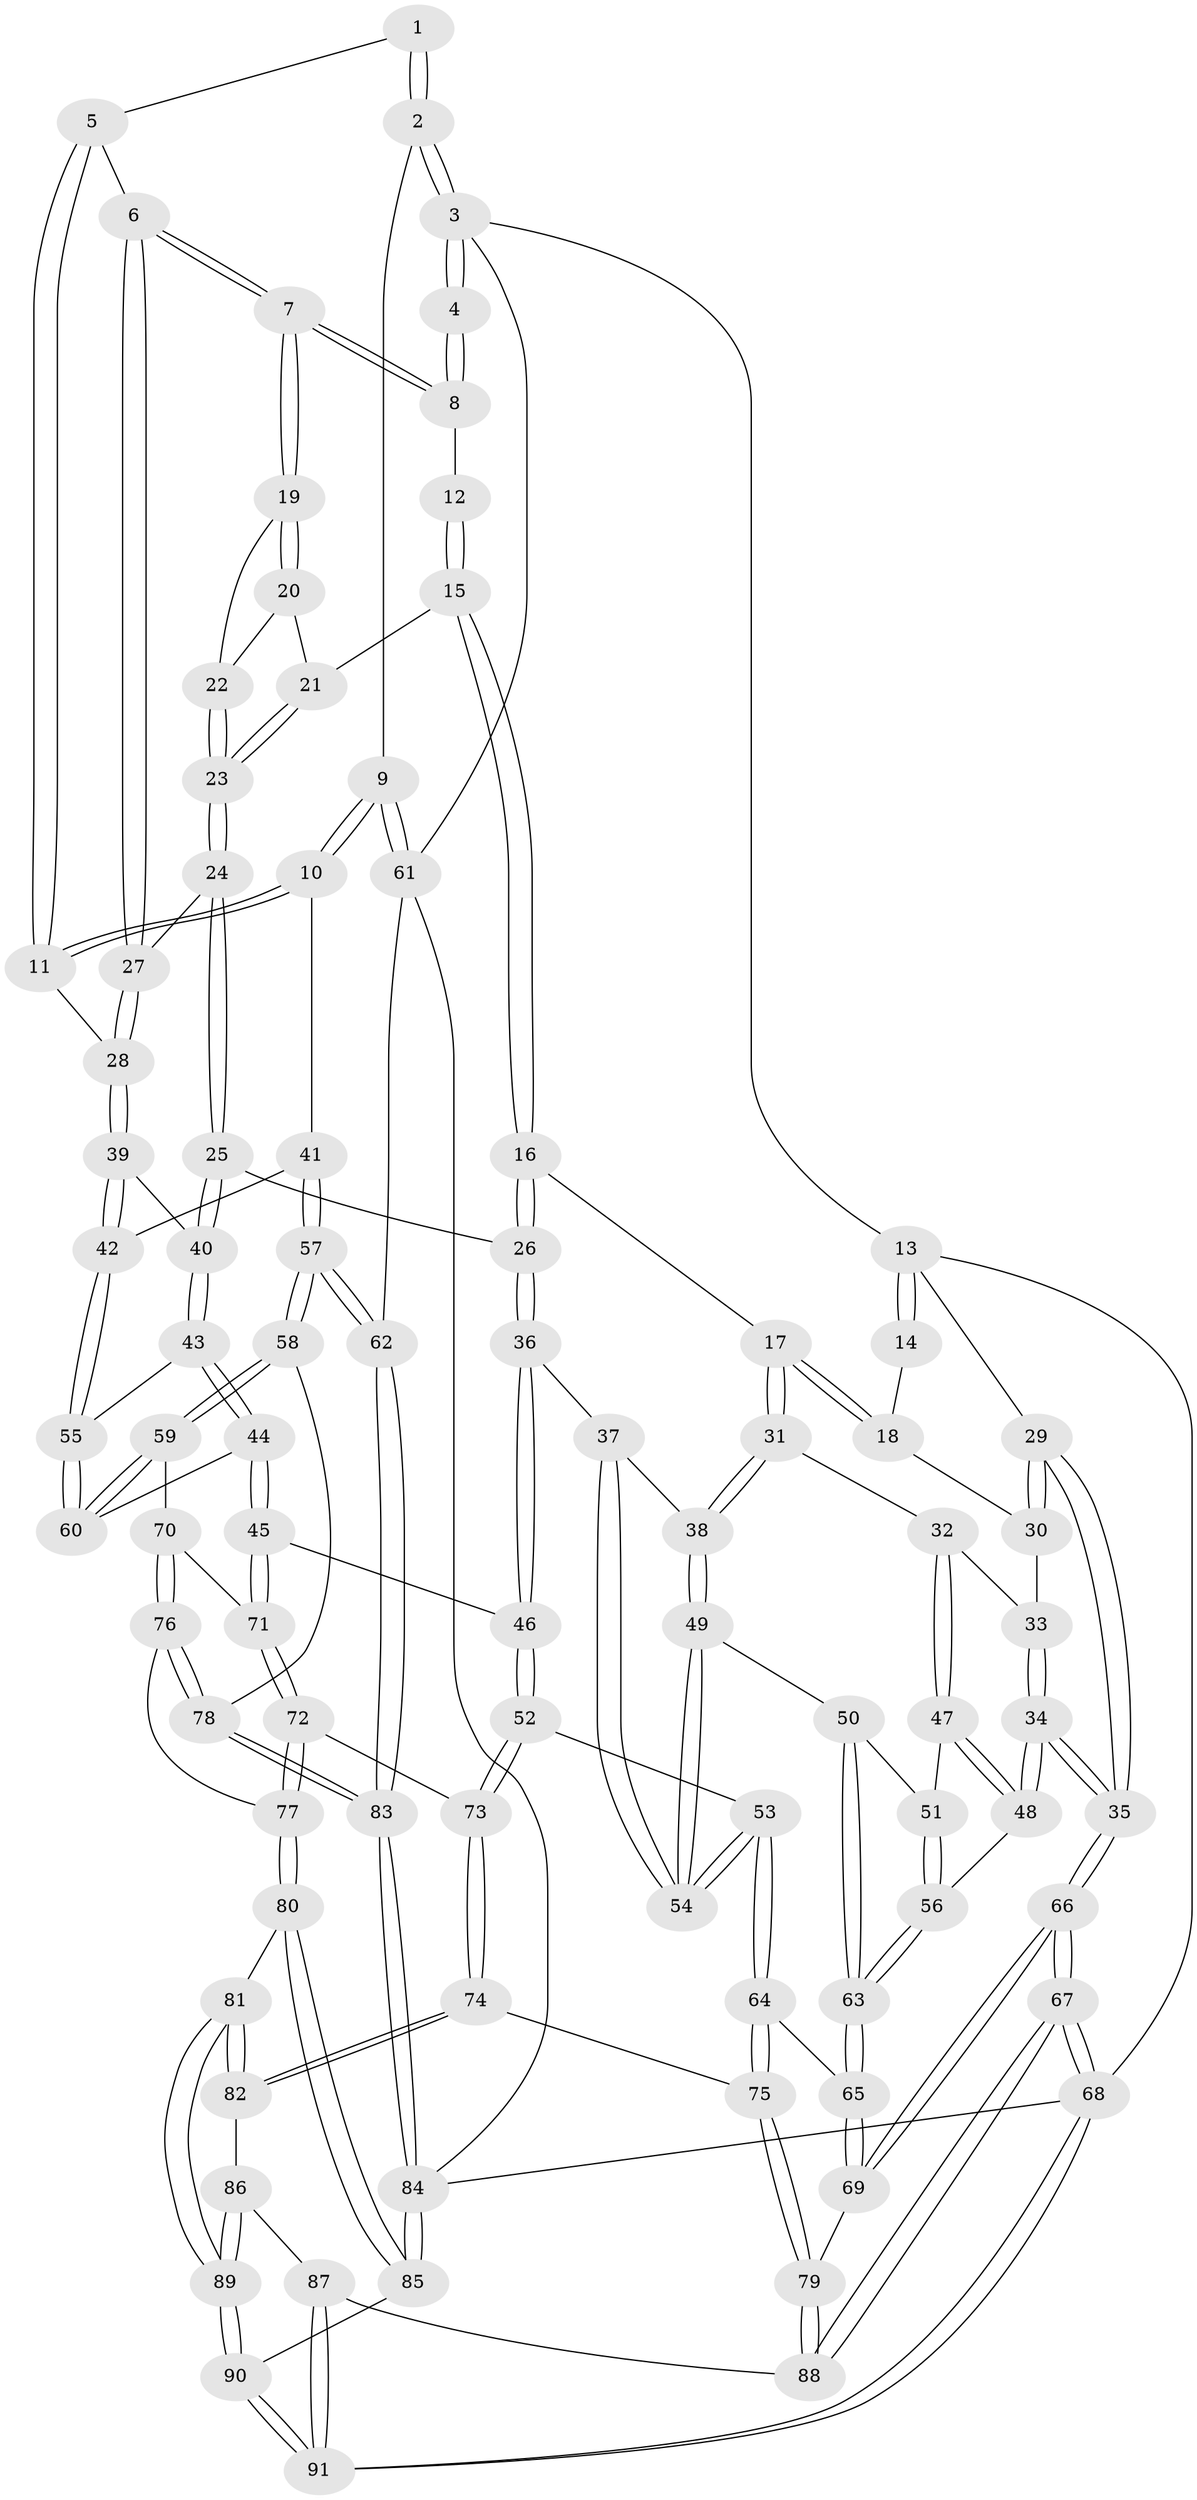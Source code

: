 // Generated by graph-tools (version 1.1) at 2025/03/03/09/25 03:03:22]
// undirected, 91 vertices, 224 edges
graph export_dot {
graph [start="1"]
  node [color=gray90,style=filled];
  1 [pos="+0.9644161460541177+0.078271363393123"];
  2 [pos="+1+0"];
  3 [pos="+1+0"];
  4 [pos="+0.7814259764710119+0"];
  5 [pos="+0.9225518252005551+0.09864251968714062"];
  6 [pos="+0.6825295110219167+0"];
  7 [pos="+0.6545897756964163+0"];
  8 [pos="+0.6356181713337523+0"];
  9 [pos="+1+0.25736344248431114"];
  10 [pos="+0.9970090504694088+0.26552700215799424"];
  11 [pos="+0.9256868398665135+0.21842527604028553"];
  12 [pos="+0.26946710938619955+0"];
  13 [pos="+0+0"];
  14 [pos="+0.15959456263982344+0"];
  15 [pos="+0.34057552921988515+0.08614368664496594"];
  16 [pos="+0.31142829728254706+0.23966190724040937"];
  17 [pos="+0.2863028435143161+0.2463584461853225"];
  18 [pos="+0.15352669146566902+0.13237610295400506"];
  19 [pos="+0.647865497498768+0"];
  20 [pos="+0.44081974808783847+0.12640583187130722"];
  21 [pos="+0.40096036635446664+0.1408653446935521"];
  22 [pos="+0.5011347560731624+0.15276290513555713"];
  23 [pos="+0.4617270541724497+0.21839060273279773"];
  24 [pos="+0.459504789953504+0.2643125646494416"];
  25 [pos="+0.4428423145061878+0.29893853767465983"];
  26 [pos="+0.43958998076233863+0.30150683357150865"];
  27 [pos="+0.7095742131266362+0.18419825747426294"];
  28 [pos="+0.7277116413855526+0.22621871630790744"];
  29 [pos="+0+0.26729558909817713"];
  30 [pos="+0.12477671003907388+0.18844997050753312"];
  31 [pos="+0.21571412754254166+0.33378643586011203"];
  32 [pos="+0.1789494675710015+0.3383989255345686"];
  33 [pos="+0.12648327633527845+0.20928026852118978"];
  34 [pos="+0+0.43147704232529455"];
  35 [pos="+0+0.44644229211183056"];
  36 [pos="+0.42911246165984335+0.3452907309517587"];
  37 [pos="+0.412737643361577+0.35451219880157914"];
  38 [pos="+0.29219115123444067+0.4017143804990618"];
  39 [pos="+0.7250818755181313+0.2638895855288233"];
  40 [pos="+0.6485843002759001+0.3547307571043901"];
  41 [pos="+0.8853356177879542+0.39549870449313634"];
  42 [pos="+0.8376126658559716+0.3888564539170657"];
  43 [pos="+0.6422220895484458+0.39384451172217483"];
  44 [pos="+0.5995221257939608+0.47044273555392907"];
  45 [pos="+0.562798059820988+0.5060459985316462"];
  46 [pos="+0.5015672447993009+0.5130147073765636"];
  47 [pos="+0.14784216822897744+0.365371948032046"];
  48 [pos="+0.027363445056617582+0.42880241245476486"];
  49 [pos="+0.2874218231788488+0.4528353300130656"];
  50 [pos="+0.2374244672795872+0.4680213499212288"];
  51 [pos="+0.21166317143523622+0.4513913682906773"];
  52 [pos="+0.4473896001873872+0.5711523236981834"];
  53 [pos="+0.3539648046714697+0.5794152797856593"];
  54 [pos="+0.3315304250733427+0.524001879380642"];
  55 [pos="+0.7761084757981436+0.4818854826765453"];
  56 [pos="+0.12839759587191843+0.5015046992544253"];
  57 [pos="+1+0.6798761063609498"];
  58 [pos="+1+0.6741336264376286"];
  59 [pos="+0.7867077462875816+0.590390795766396"];
  60 [pos="+0.7714704739942105+0.5308196443916647"];
  61 [pos="+1+0.6809206915242282"];
  62 [pos="+1+0.6822515630448959"];
  63 [pos="+0.17906253637655128+0.5479973099374361"];
  64 [pos="+0.285142565041924+0.6358237113172996"];
  65 [pos="+0.20232144754106335+0.6006411388608498"];
  66 [pos="+0+0.6995826905211513"];
  67 [pos="+0+0.8379577258072909"];
  68 [pos="+0+1"];
  69 [pos="+0.0586667490284758+0.6729519684627466"];
  70 [pos="+0.7207920403267062+0.6259805147934799"];
  71 [pos="+0.6275921171042366+0.5820093342906845"];
  72 [pos="+0.5553151489168321+0.7234476948664931"];
  73 [pos="+0.48956789091446934+0.672492117297499"];
  74 [pos="+0.3591377178251355+0.8078438006179306"];
  75 [pos="+0.28444830837988505+0.7933724478961628"];
  76 [pos="+0.6713652900292842+0.773023068030235"];
  77 [pos="+0.5733144598126709+0.7508091273434584"];
  78 [pos="+0.6830688651388863+0.788892402700675"];
  79 [pos="+0.26438435278013617+0.810171876493065"];
  80 [pos="+0.4661292050046782+0.8738682546109116"];
  81 [pos="+0.45930977579902255+0.8723122783353485"];
  82 [pos="+0.4499763268655556+0.8673432951549211"];
  83 [pos="+0.7490793531791532+1"];
  84 [pos="+0.7119291542978582+1"];
  85 [pos="+0.6899686740765707+1"];
  86 [pos="+0.3483049140172184+0.9464157043681987"];
  87 [pos="+0.2384575343473436+0.8850732169859514"];
  88 [pos="+0.23806612927153192+0.8484665273771266"];
  89 [pos="+0.37530384035997255+0.9843573813017036"];
  90 [pos="+0.3435355722311271+1"];
  91 [pos="+0.17093664486570964+1"];
  1 -- 2;
  1 -- 2;
  1 -- 5;
  2 -- 3;
  2 -- 3;
  2 -- 9;
  3 -- 4;
  3 -- 4;
  3 -- 13;
  3 -- 61;
  4 -- 8;
  4 -- 8;
  5 -- 6;
  5 -- 11;
  5 -- 11;
  6 -- 7;
  6 -- 7;
  6 -- 27;
  6 -- 27;
  7 -- 8;
  7 -- 8;
  7 -- 19;
  7 -- 19;
  8 -- 12;
  9 -- 10;
  9 -- 10;
  9 -- 61;
  9 -- 61;
  10 -- 11;
  10 -- 11;
  10 -- 41;
  11 -- 28;
  12 -- 15;
  12 -- 15;
  13 -- 14;
  13 -- 14;
  13 -- 29;
  13 -- 68;
  14 -- 18;
  15 -- 16;
  15 -- 16;
  15 -- 21;
  16 -- 17;
  16 -- 26;
  16 -- 26;
  17 -- 18;
  17 -- 18;
  17 -- 31;
  17 -- 31;
  18 -- 30;
  19 -- 20;
  19 -- 20;
  19 -- 22;
  20 -- 21;
  20 -- 22;
  21 -- 23;
  21 -- 23;
  22 -- 23;
  22 -- 23;
  23 -- 24;
  23 -- 24;
  24 -- 25;
  24 -- 25;
  24 -- 27;
  25 -- 26;
  25 -- 40;
  25 -- 40;
  26 -- 36;
  26 -- 36;
  27 -- 28;
  27 -- 28;
  28 -- 39;
  28 -- 39;
  29 -- 30;
  29 -- 30;
  29 -- 35;
  29 -- 35;
  30 -- 33;
  31 -- 32;
  31 -- 38;
  31 -- 38;
  32 -- 33;
  32 -- 47;
  32 -- 47;
  33 -- 34;
  33 -- 34;
  34 -- 35;
  34 -- 35;
  34 -- 48;
  34 -- 48;
  35 -- 66;
  35 -- 66;
  36 -- 37;
  36 -- 46;
  36 -- 46;
  37 -- 38;
  37 -- 54;
  37 -- 54;
  38 -- 49;
  38 -- 49;
  39 -- 40;
  39 -- 42;
  39 -- 42;
  40 -- 43;
  40 -- 43;
  41 -- 42;
  41 -- 57;
  41 -- 57;
  42 -- 55;
  42 -- 55;
  43 -- 44;
  43 -- 44;
  43 -- 55;
  44 -- 45;
  44 -- 45;
  44 -- 60;
  45 -- 46;
  45 -- 71;
  45 -- 71;
  46 -- 52;
  46 -- 52;
  47 -- 48;
  47 -- 48;
  47 -- 51;
  48 -- 56;
  49 -- 50;
  49 -- 54;
  49 -- 54;
  50 -- 51;
  50 -- 63;
  50 -- 63;
  51 -- 56;
  51 -- 56;
  52 -- 53;
  52 -- 73;
  52 -- 73;
  53 -- 54;
  53 -- 54;
  53 -- 64;
  53 -- 64;
  55 -- 60;
  55 -- 60;
  56 -- 63;
  56 -- 63;
  57 -- 58;
  57 -- 58;
  57 -- 62;
  57 -- 62;
  58 -- 59;
  58 -- 59;
  58 -- 78;
  59 -- 60;
  59 -- 60;
  59 -- 70;
  61 -- 62;
  61 -- 84;
  62 -- 83;
  62 -- 83;
  63 -- 65;
  63 -- 65;
  64 -- 65;
  64 -- 75;
  64 -- 75;
  65 -- 69;
  65 -- 69;
  66 -- 67;
  66 -- 67;
  66 -- 69;
  66 -- 69;
  67 -- 68;
  67 -- 68;
  67 -- 88;
  67 -- 88;
  68 -- 91;
  68 -- 91;
  68 -- 84;
  69 -- 79;
  70 -- 71;
  70 -- 76;
  70 -- 76;
  71 -- 72;
  71 -- 72;
  72 -- 73;
  72 -- 77;
  72 -- 77;
  73 -- 74;
  73 -- 74;
  74 -- 75;
  74 -- 82;
  74 -- 82;
  75 -- 79;
  75 -- 79;
  76 -- 77;
  76 -- 78;
  76 -- 78;
  77 -- 80;
  77 -- 80;
  78 -- 83;
  78 -- 83;
  79 -- 88;
  79 -- 88;
  80 -- 81;
  80 -- 85;
  80 -- 85;
  81 -- 82;
  81 -- 82;
  81 -- 89;
  81 -- 89;
  82 -- 86;
  83 -- 84;
  83 -- 84;
  84 -- 85;
  84 -- 85;
  85 -- 90;
  86 -- 87;
  86 -- 89;
  86 -- 89;
  87 -- 88;
  87 -- 91;
  87 -- 91;
  89 -- 90;
  89 -- 90;
  90 -- 91;
  90 -- 91;
}
